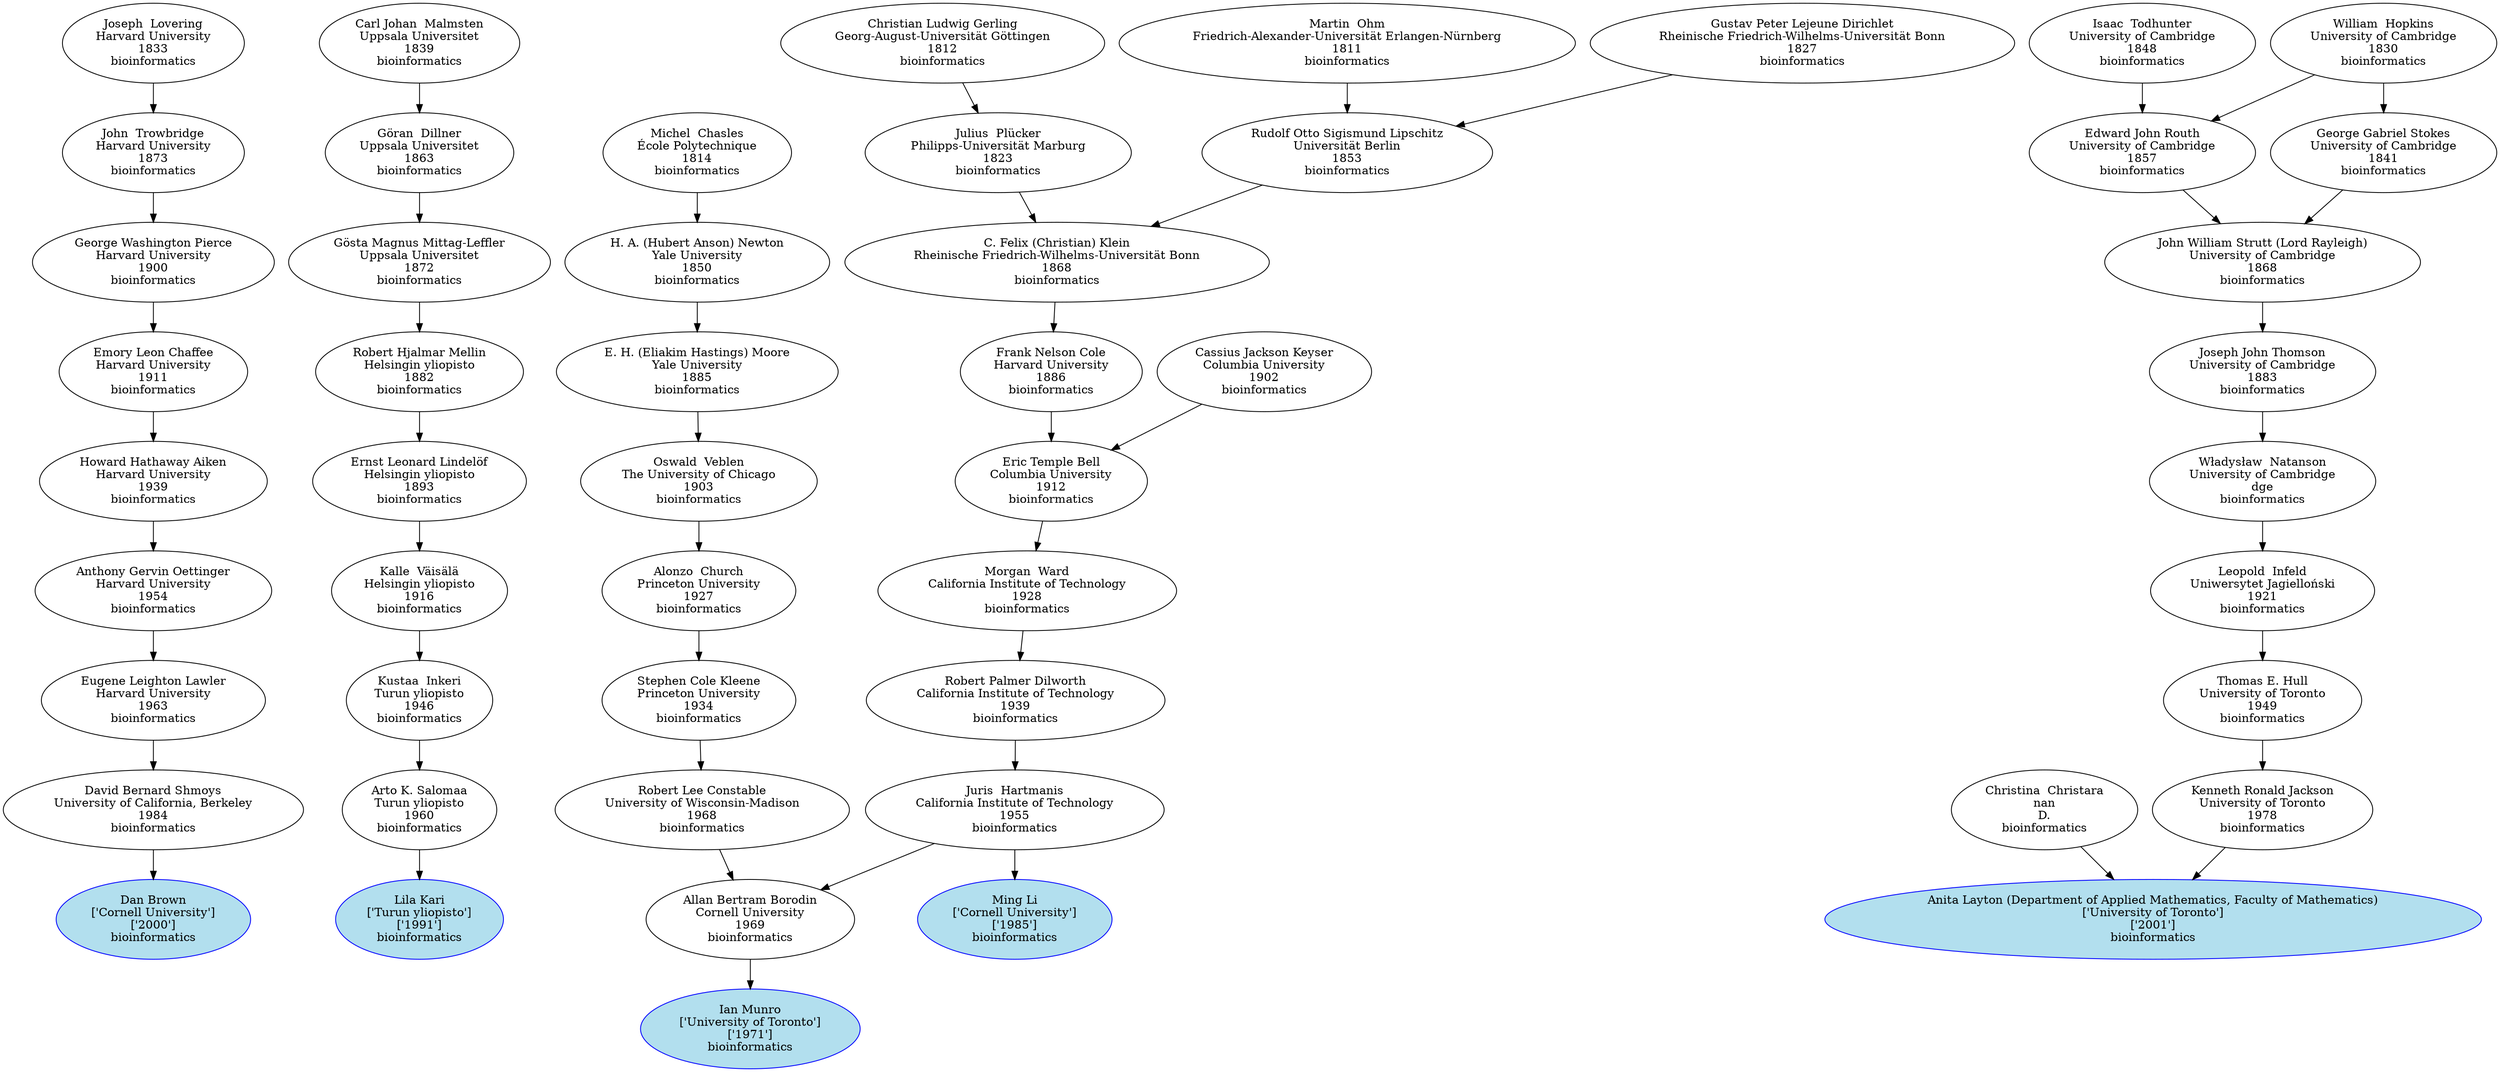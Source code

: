 digraph "Academic Genealogy for bioinformatics" {
	45379 [label="​Dan Brown
['Cornell University']
['2000']
bioinformatics" color=blue fillcolor=lightblue2 style=filled]
	20521 [label="Lila Kari
['Turun yliopisto']
['1991']
bioinformatics" color=blue fillcolor=lightblue2 style=filled]
	94793 [label="Ming Li
['Cornell University']
['1985']
bioinformatics" color=blue fillcolor=lightblue2 style=filled]
	65036 [label="Ian Munro
['University of Toronto']
['1971']
bioinformatics" color=blue fillcolor=lightblue2 style=filled]
	65049 [label="Anita Layton (Department of Applied Mathematics, Faculty of Mathematics)
['University of Toronto']
['2001']
bioinformatics" color=blue fillcolor=lightblue2 style=filled]
	36705 [label="David Bernard Shmoys
University of California, Berkeley
1984
bioinformatics"]
	20493 [label="Arto K. Salomaa
Turun yliopisto
1960
bioinformatics"]
	10404 [label="Juris  Hartmanis
California Institute of Technology
1955
bioinformatics"]
	42043 [label="Allan Bertram Borodin
Cornell University
1969
bioinformatics"]
	65023 [label="Christina  Christara
nan
D.
bioinformatics"]
	59043 [label="Kenneth Ronald Jackson
University of Toronto
1978
bioinformatics"]
	25276 [label="Eugene Leighton Lawler
Harvard University
1963
bioinformatics"]
	20538 [label="Kustaa  Inkeri
Turun yliopisto
1946
bioinformatics"]
	10395 [label="Robert Palmer Dilworth
California Institute of Technology
1939
bioinformatics"]
	9041 [label="Robert Lee Constable
University of Wisconsin-Madison
1968
bioinformatics"]
	17245 [label="Thomas E. Hull
University of Toronto
1949
bioinformatics"]
	13305 [label="Anthony Gervin Oettinger
Harvard University
1954
bioinformatics"]
	19460 [label="Kalle  Väisälä
Helsingin yliopisto
1916
bioinformatics"]
	10385 [label="Morgan  Ward
California Institute of Technology
1928
bioinformatics"]
	8012 [label="Stephen Cole Kleene
Princeton University
1934
bioinformatics"]
	16268 [label="Leopold  Infeld
Uniwersytet Jagielloński
1921
bioinformatics"]
	18953 [label="Howard Hathaway Aiken
Harvard University
1939
bioinformatics"]
	782 [label="Ernst Leonard Lindelöf
Helsingin yliopisto
1893
bioinformatics"]
	7868 [label="Eric Temple Bell
Columbia University
1912
bioinformatics"]
	8011 [label="Alonzo  Church
Princeton University
1927
bioinformatics"]
	106278 [label="Władysław  Natanson
University of Cambridge
dge
bioinformatics"]
	25248 [label="Emory Leon Chaffee
Harvard University
1911
bioinformatics"]
	143865 [label="Robert Hjalmar Mellin
Helsingin yliopisto
1882
bioinformatics"]
	7611 [label="Frank Nelson Cole
Harvard University
1886
bioinformatics"]
	37346 [label="Cassius Jackson Keyser
Columbia University
1902
bioinformatics"]
	805 [label="Oswald  Veblen
The University of Chicago
1903
bioinformatics"]
	50701 [label="Joseph John Thomson
University of Cambridge
1883
bioinformatics"]
	141987 [label="George Washington Pierce
Harvard University
1900
bioinformatics"]
	19770 [label="Gösta Magnus Mittag-Leffler
Uppsala Universitet
1872
bioinformatics"]
	7401 [label="C. Felix (Christian) Klein
Rheinische Friedrich-Wilhelms-Universität Bonn
1868
bioinformatics"]
	806 [label="E. H. (Eliakim Hastings) Moore
Yale University
1885
bioinformatics"]
	101979 [label="John William Strutt (Lord Rayleigh)
University of Cambridge
1868
bioinformatics"]
	67041 [label="John  Trowbridge
Harvard University
1873
bioinformatics"]
	24894 [label="Göran  Dillner
Uppsala Universitet
1863
bioinformatics"]
	7402 [label="Julius  Plücker
Philipps-Universität Marburg
1823
bioinformatics"]
	19964 [label="Rudolf Otto Sigismund Lipschitz
Universität Berlin
1853
bioinformatics"]
	7865 [label="H. A. (Hubert Anson) Newton
Yale University
1850
bioinformatics"]
	101929 [label="Edward John Routh
University of Cambridge
1857
bioinformatics"]
	102483 [label="George Gabriel Stokes
University of Cambridge
1841
bioinformatics"]
	132487 [label="Joseph  Lovering
Harvard University
1833
bioinformatics"]
	167682 [label="Carl Johan  Malmsten
Uppsala Universitet
1839
bioinformatics"]
	29642 [label="Christian Ludwig Gerling
Georg-August-Universität Göttingen
1812
bioinformatics"]
	47064 [label="Martin  Ohm
Friedrich-Alexander-Universität Erlangen-Nürnberg
1811
bioinformatics"]
	17946 [label="Gustav Peter Lejeune Dirichlet
Rheinische Friedrich-Wilhelms-Universität Bonn
1827
bioinformatics"]
	26995 [label="Michel  Chasles
École Polytechnique
1814
bioinformatics"]
	129420 [label="Isaac  Todhunter
University of Cambridge
1848
bioinformatics"]
	42016 [label="William  Hopkins
University of Cambridge
1830
bioinformatics"]
	36705 -> 45379
	20493 -> 20521
	10404 -> 94793
	42043 -> 65036
	65023 -> 65049
	59043 -> 65049
	25276 -> 36705
	20538 -> 20493
	10395 -> 10404
	9041 -> 42043
	10404 -> 42043
	17245 -> 59043
	13305 -> 25276
	19460 -> 20538
	10385 -> 10395
	8012 -> 9041
	16268 -> 17245
	18953 -> 13305
	782 -> 19460
	7868 -> 10385
	8011 -> 8012
	106278 -> 16268
	25248 -> 18953
	143865 -> 782
	7611 -> 7868
	37346 -> 7868
	805 -> 8011
	50701 -> 106278
	141987 -> 25248
	19770 -> 143865
	7401 -> 7611
	806 -> 805
	101979 -> 50701
	67041 -> 141987
	24894 -> 19770
	7402 -> 7401
	19964 -> 7401
	7865 -> 806
	101929 -> 101979
	102483 -> 101979
	132487 -> 67041
	167682 -> 24894
	29642 -> 7402
	47064 -> 19964
	17946 -> 19964
	26995 -> 7865
	129420 -> 101929
	42016 -> 101929
	42016 -> 102483
}
